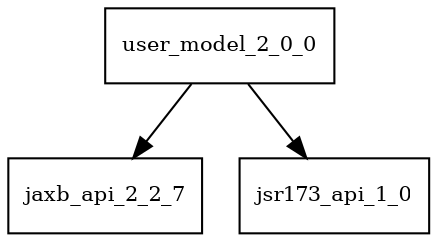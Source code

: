 digraph user_model_2_0_0_dependencies {
  node [shape = box, fontsize=10.0];
  user_model_2_0_0 -> jaxb_api_2_2_7;
  user_model_2_0_0 -> jsr173_api_1_0;
}
